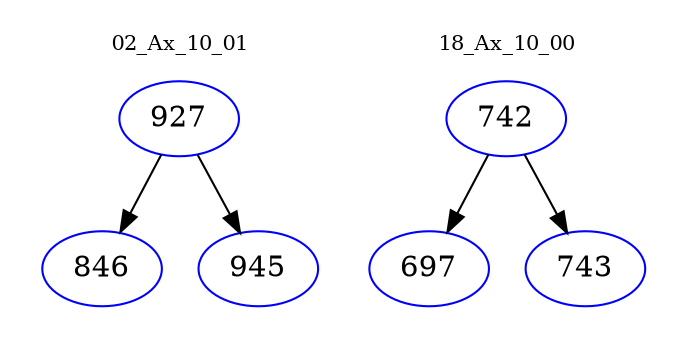 digraph{
subgraph cluster_0 {
color = white
label = "02_Ax_10_01";
fontsize=10;
T0_927 [label="927", color="blue"]
T0_927 -> T0_846 [color="black"]
T0_846 [label="846", color="blue"]
T0_927 -> T0_945 [color="black"]
T0_945 [label="945", color="blue"]
}
subgraph cluster_1 {
color = white
label = "18_Ax_10_00";
fontsize=10;
T1_742 [label="742", color="blue"]
T1_742 -> T1_697 [color="black"]
T1_697 [label="697", color="blue"]
T1_742 -> T1_743 [color="black"]
T1_743 [label="743", color="blue"]
}
}
